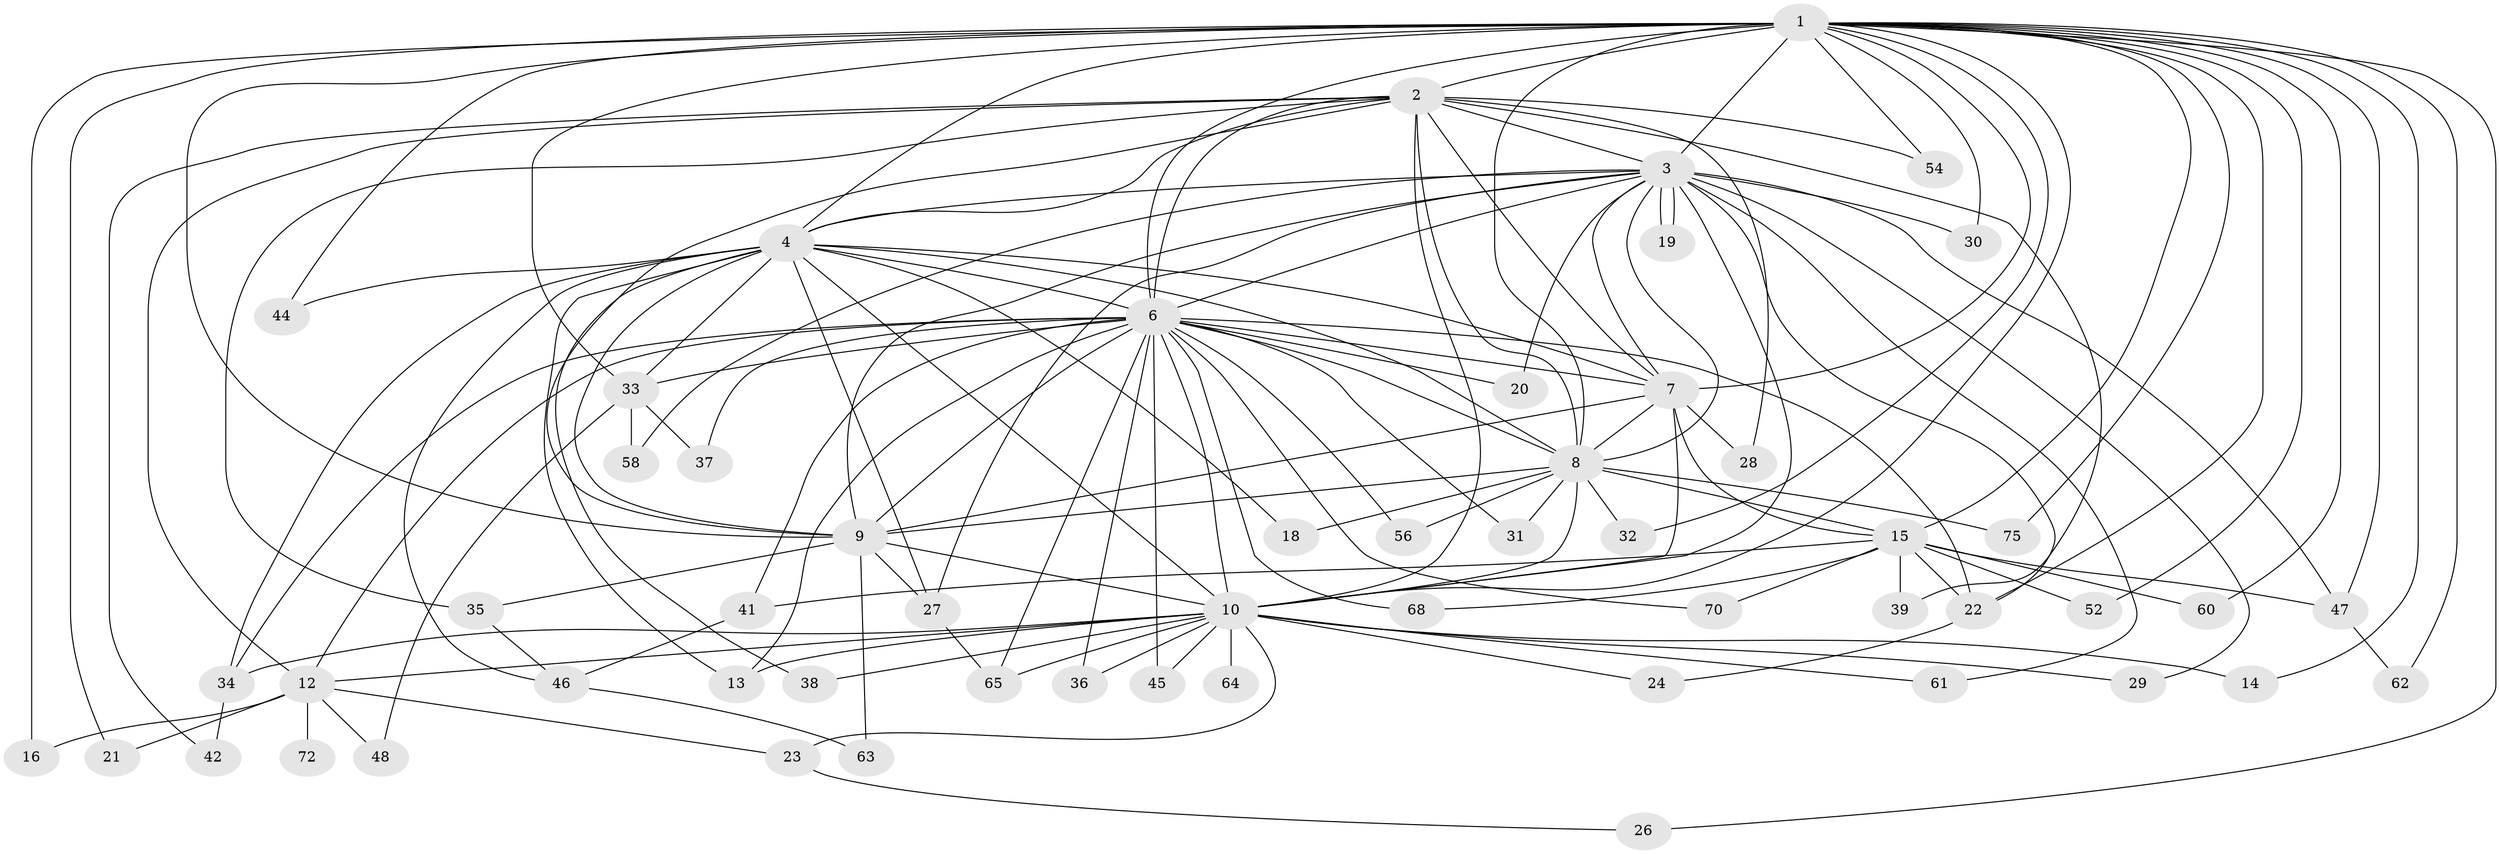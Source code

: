 // Generated by graph-tools (version 1.1) at 2025/23/03/03/25 07:23:45]
// undirected, 56 vertices, 139 edges
graph export_dot {
graph [start="1"]
  node [color=gray90,style=filled];
  1 [super="+5"];
  2 [super="+51"];
  3 [super="+73"];
  4 [super="+43"];
  6 [super="+17"];
  7 [super="+55"];
  8 [super="+59"];
  9;
  10 [super="+11"];
  12 [super="+40"];
  13;
  14;
  15 [super="+76"];
  16 [super="+25"];
  18;
  19;
  20;
  21;
  22 [super="+71"];
  23;
  24;
  26;
  27 [super="+57"];
  28;
  29;
  30;
  31;
  32;
  33 [super="+53"];
  34 [super="+49"];
  35;
  36 [super="+66"];
  37;
  38;
  39;
  41;
  42;
  44;
  45;
  46 [super="+50"];
  47;
  48;
  52 [super="+69"];
  54;
  56 [super="+67"];
  58;
  60;
  61;
  62;
  63;
  64;
  65 [super="+74"];
  68;
  70;
  72;
  75;
  1 -- 2 [weight=2];
  1 -- 3 [weight=2];
  1 -- 4 [weight=2];
  1 -- 6 [weight=2];
  1 -- 7 [weight=2];
  1 -- 8 [weight=2];
  1 -- 9 [weight=2];
  1 -- 10 [weight=2];
  1 -- 16 [weight=2];
  1 -- 30;
  1 -- 32;
  1 -- 52 [weight=2];
  1 -- 54;
  1 -- 75;
  1 -- 14;
  1 -- 15;
  1 -- 21;
  1 -- 26;
  1 -- 44;
  1 -- 47;
  1 -- 60;
  1 -- 62;
  1 -- 22;
  1 -- 33;
  2 -- 3;
  2 -- 4;
  2 -- 6;
  2 -- 7;
  2 -- 8 [weight=2];
  2 -- 9;
  2 -- 10;
  2 -- 12;
  2 -- 28;
  2 -- 35;
  2 -- 39;
  2 -- 42;
  2 -- 54;
  3 -- 4;
  3 -- 6;
  3 -- 7 [weight=2];
  3 -- 8;
  3 -- 9;
  3 -- 10 [weight=2];
  3 -- 19;
  3 -- 19;
  3 -- 20;
  3 -- 29;
  3 -- 30;
  3 -- 47;
  3 -- 58;
  3 -- 61;
  3 -- 22;
  3 -- 27;
  4 -- 6;
  4 -- 7;
  4 -- 8;
  4 -- 9;
  4 -- 10 [weight=2];
  4 -- 13;
  4 -- 18;
  4 -- 27;
  4 -- 33;
  4 -- 38;
  4 -- 44;
  4 -- 46;
  4 -- 34;
  6 -- 7;
  6 -- 8;
  6 -- 9;
  6 -- 10;
  6 -- 20;
  6 -- 22;
  6 -- 31;
  6 -- 33;
  6 -- 34;
  6 -- 37;
  6 -- 41;
  6 -- 45;
  6 -- 56 [weight=2];
  6 -- 68;
  6 -- 70;
  6 -- 13;
  6 -- 12;
  6 -- 65;
  6 -- 36;
  7 -- 8;
  7 -- 9;
  7 -- 10;
  7 -- 15;
  7 -- 28;
  8 -- 9;
  8 -- 10;
  8 -- 18;
  8 -- 31;
  8 -- 32;
  8 -- 56;
  8 -- 75;
  8 -- 15;
  9 -- 10;
  9 -- 27;
  9 -- 35;
  9 -- 63;
  10 -- 12;
  10 -- 13;
  10 -- 14;
  10 -- 23;
  10 -- 24;
  10 -- 29;
  10 -- 34;
  10 -- 38;
  10 -- 45;
  10 -- 61;
  10 -- 64 [weight=2];
  10 -- 65;
  10 -- 36;
  12 -- 21;
  12 -- 23;
  12 -- 72 [weight=2];
  12 -- 48;
  12 -- 16;
  15 -- 22;
  15 -- 39;
  15 -- 41;
  15 -- 52;
  15 -- 60;
  15 -- 68;
  15 -- 70;
  15 -- 47;
  22 -- 24;
  23 -- 26;
  27 -- 65;
  33 -- 37;
  33 -- 48;
  33 -- 58;
  34 -- 42;
  35 -- 46;
  41 -- 46;
  46 -- 63;
  47 -- 62;
}
